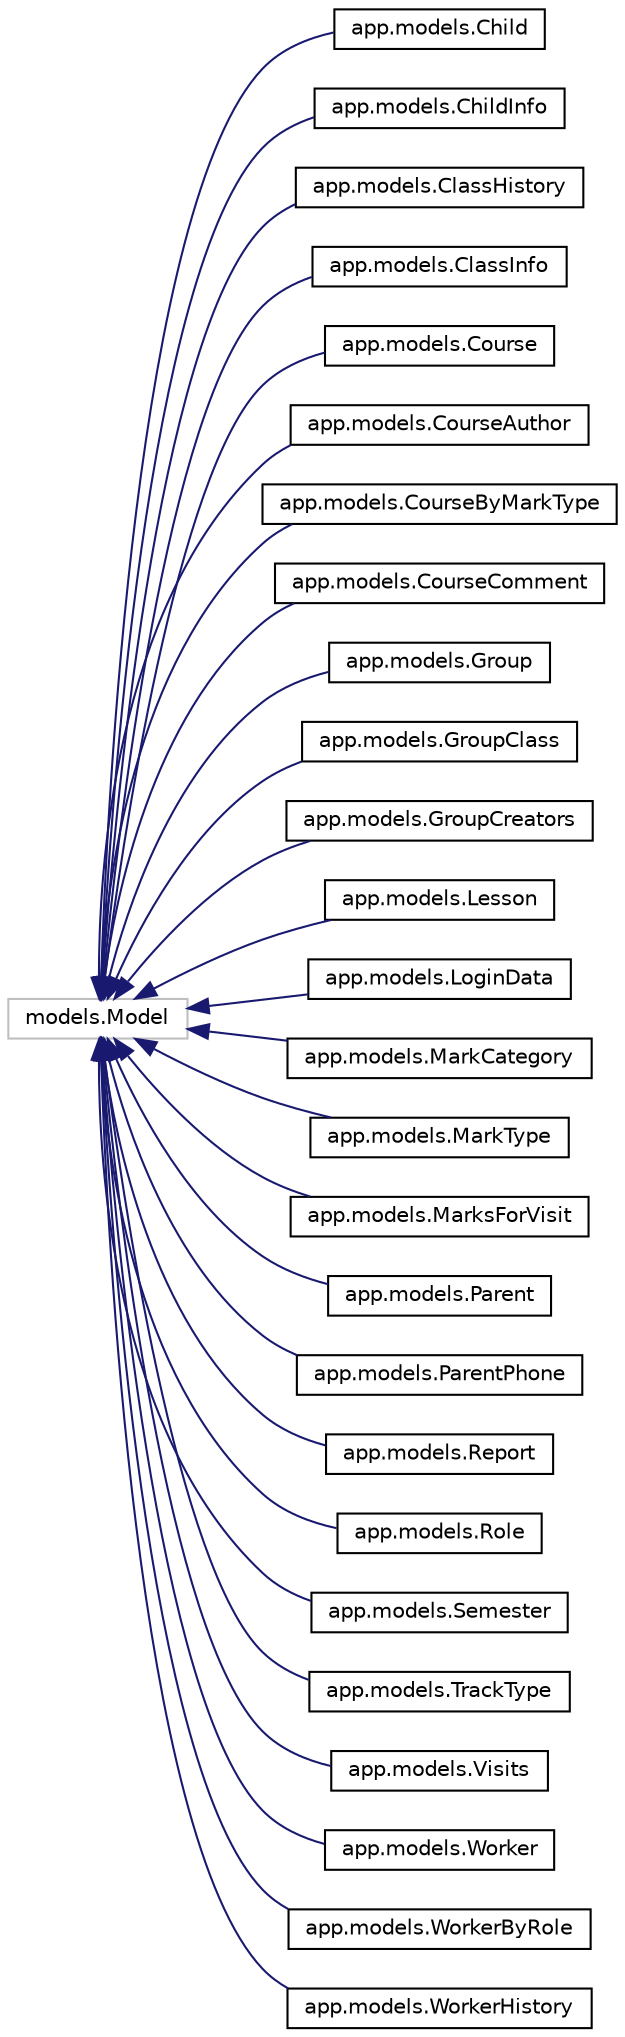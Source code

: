 digraph "Graphical Class Hierarchy"
{
 // LATEX_PDF_SIZE
  edge [fontname="Helvetica",fontsize="10",labelfontname="Helvetica",labelfontsize="10"];
  node [fontname="Helvetica",fontsize="10",shape=record];
  rankdir="LR";
  Node0 [label="models.Model",height=0.2,width=0.4,color="grey75", fillcolor="white", style="filled",tooltip=" "];
  Node0 -> Node1 [dir="back",color="midnightblue",fontsize="10",style="solid",fontname="Helvetica"];
  Node1 [label="app.models.Child",height=0.2,width=0.4,color="black", fillcolor="white", style="filled",URL="$classapp_1_1models_1_1Child.html",tooltip="Represents a child enrolled in the system."];
  Node0 -> Node2 [dir="back",color="midnightblue",fontsize="10",style="solid",fontname="Helvetica"];
  Node2 [label="app.models.ChildInfo",height=0.2,width=0.4,color="black", fillcolor="white", style="filled",URL="$classapp_1_1models_1_1ChildInfo.html",tooltip="Represents information about a child, such as comments."];
  Node0 -> Node3 [dir="back",color="midnightblue",fontsize="10",style="solid",fontname="Helvetica"];
  Node3 [label="app.models.ClassHistory",height=0.2,width=0.4,color="black", fillcolor="white", style="filled",URL="$classapp_1_1models_1_1ClassHistory.html",tooltip="Represents the history of classes a child has been in."];
  Node0 -> Node4 [dir="back",color="midnightblue",fontsize="10",style="solid",fontname="Helvetica"];
  Node4 [label="app.models.ClassInfo",height=0.2,width=0.4,color="black", fillcolor="white", style="filled",URL="$classapp_1_1models_1_1ClassInfo.html",tooltip="Represents information about a class, written by a worker."];
  Node0 -> Node5 [dir="back",color="midnightblue",fontsize="10",style="solid",fontname="Helvetica"];
  Node5 [label="app.models.Course",height=0.2,width=0.4,color="black", fillcolor="white", style="filled",URL="$classapp_1_1models_1_1Course.html",tooltip="Represents a course."];
  Node0 -> Node6 [dir="back",color="midnightblue",fontsize="10",style="solid",fontname="Helvetica"];
  Node6 [label="app.models.CourseAuthor",height=0.2,width=0.4,color="black", fillcolor="white", style="filled",URL="$classapp_1_1models_1_1CourseAuthor.html",tooltip="Represents the authorship of a course."];
  Node0 -> Node7 [dir="back",color="midnightblue",fontsize="10",style="solid",fontname="Helvetica"];
  Node7 [label="app.models.CourseByMarkType",height=0.2,width=0.4,color="black", fillcolor="white", style="filled",URL="$classapp_1_1models_1_1CourseByMarkType.html",tooltip="Represents the association of a course with mark types."];
  Node0 -> Node8 [dir="back",color="midnightblue",fontsize="10",style="solid",fontname="Helvetica"];
  Node8 [label="app.models.CourseComment",height=0.2,width=0.4,color="black", fillcolor="white", style="filled",URL="$classapp_1_1models_1_1CourseComment.html",tooltip="Represents comments about a course."];
  Node0 -> Node9 [dir="back",color="midnightblue",fontsize="10",style="solid",fontname="Helvetica"];
  Node9 [label="app.models.Group",height=0.2,width=0.4,color="black", fillcolor="white", style="filled",URL="$classapp_1_1models_1_1Group.html",tooltip="Represents a group of children."];
  Node0 -> Node10 [dir="back",color="midnightblue",fontsize="10",style="solid",fontname="Helvetica"];
  Node10 [label="app.models.GroupClass",height=0.2,width=0.4,color="black", fillcolor="white", style="filled",URL="$classapp_1_1models_1_1GroupClass.html",tooltip="Represents a class within a group, associated with a teacher and a course."];
  Node0 -> Node11 [dir="back",color="midnightblue",fontsize="10",style="solid",fontname="Helvetica"];
  Node11 [label="app.models.GroupCreators",height=0.2,width=0.4,color="black", fillcolor="white", style="filled",URL="$classapp_1_1models_1_1GroupCreators.html",tooltip="Represents the association between a group and its curator."];
  Node0 -> Node12 [dir="back",color="midnightblue",fontsize="10",style="solid",fontname="Helvetica"];
  Node12 [label="app.models.Lesson",height=0.2,width=0.4,color="black", fillcolor="white", style="filled",URL="$classapp_1_1models_1_1Lesson.html",tooltip="Represents a lesson for a class within a semester."];
  Node0 -> Node13 [dir="back",color="midnightblue",fontsize="10",style="solid",fontname="Helvetica"];
  Node13 [label="app.models.LoginData",height=0.2,width=0.4,color="black", fillcolor="white", style="filled",URL="$classapp_1_1models_1_1LoginData.html",tooltip="Represents login data for a worker."];
  Node0 -> Node14 [dir="back",color="midnightblue",fontsize="10",style="solid",fontname="Helvetica"];
  Node14 [label="app.models.MarkCategory",height=0.2,width=0.4,color="black", fillcolor="white", style="filled",URL="$classapp_1_1models_1_1MarkCategory.html",tooltip="Represents a category of marks."];
  Node0 -> Node15 [dir="back",color="midnightblue",fontsize="10",style="solid",fontname="Helvetica"];
  Node15 [label="app.models.MarkType",height=0.2,width=0.4,color="black", fillcolor="white", style="filled",URL="$classapp_1_1models_1_1MarkType.html",tooltip="Represents a type of mark."];
  Node0 -> Node16 [dir="back",color="midnightblue",fontsize="10",style="solid",fontname="Helvetica"];
  Node16 [label="app.models.MarksForVisit",height=0.2,width=0.4,color="black", fillcolor="white", style="filled",URL="$classapp_1_1models_1_1MarksForVisit.html",tooltip="Represents marks given for a visit."];
  Node0 -> Node17 [dir="back",color="midnightblue",fontsize="10",style="solid",fontname="Helvetica"];
  Node17 [label="app.models.Parent",height=0.2,width=0.4,color="black", fillcolor="white", style="filled",URL="$classapp_1_1models_1_1Parent.html",tooltip="Represents a parent of a child."];
  Node0 -> Node18 [dir="back",color="midnightblue",fontsize="10",style="solid",fontname="Helvetica"];
  Node18 [label="app.models.ParentPhone",height=0.2,width=0.4,color="black", fillcolor="white", style="filled",URL="$classapp_1_1models_1_1ParentPhone.html",tooltip="Represents the phone number of a parent."];
  Node0 -> Node19 [dir="back",color="midnightblue",fontsize="10",style="solid",fontname="Helvetica"];
  Node19 [label="app.models.Report",height=0.2,width=0.4,color="black", fillcolor="white", style="filled",URL="$classapp_1_1models_1_1Report.html",tooltip="Represents a report written by a worker about a class."];
  Node0 -> Node20 [dir="back",color="midnightblue",fontsize="10",style="solid",fontname="Helvetica"];
  Node20 [label="app.models.Role",height=0.2,width=0.4,color="black", fillcolor="white", style="filled",URL="$classapp_1_1models_1_1Role.html",tooltip="Represents a role in the system."];
  Node0 -> Node21 [dir="back",color="midnightblue",fontsize="10",style="solid",fontname="Helvetica"];
  Node21 [label="app.models.Semester",height=0.2,width=0.4,color="black", fillcolor="white", style="filled",URL="$classapp_1_1models_1_1Semester.html",tooltip="Represents a semester with a start and end date."];
  Node0 -> Node22 [dir="back",color="midnightblue",fontsize="10",style="solid",fontname="Helvetica"];
  Node22 [label="app.models.TrackType",height=0.2,width=0.4,color="black", fillcolor="white", style="filled",URL="$classapp_1_1models_1_1TrackType.html",tooltip="Represents the types of tracks for different age groups."];
  Node0 -> Node23 [dir="back",color="midnightblue",fontsize="10",style="solid",fontname="Helvetica"];
  Node23 [label="app.models.Visits",height=0.2,width=0.4,color="black", fillcolor="white", style="filled",URL="$classapp_1_1models_1_1Visits.html",tooltip=" "];
  Node0 -> Node24 [dir="back",color="midnightblue",fontsize="10",style="solid",fontname="Helvetica"];
  Node24 [label="app.models.Worker",height=0.2,width=0.4,color="black", fillcolor="white", style="filled",URL="$classapp_1_1models_1_1Worker.html",tooltip="Represents a worker in the system."];
  Node0 -> Node25 [dir="back",color="midnightblue",fontsize="10",style="solid",fontname="Helvetica"];
  Node25 [label="app.models.WorkerByRole",height=0.2,width=0.4,color="black", fillcolor="white", style="filled",URL="$classapp_1_1models_1_1WorkerByRole.html",tooltip="Represents the association of a worker with a role."];
  Node0 -> Node26 [dir="back",color="midnightblue",fontsize="10",style="solid",fontname="Helvetica"];
  Node26 [label="app.models.WorkerHistory",height=0.2,width=0.4,color="black", fillcolor="white", style="filled",URL="$classapp_1_1models_1_1WorkerHistory.html",tooltip="Represents the history of a worker's roles."];
}
